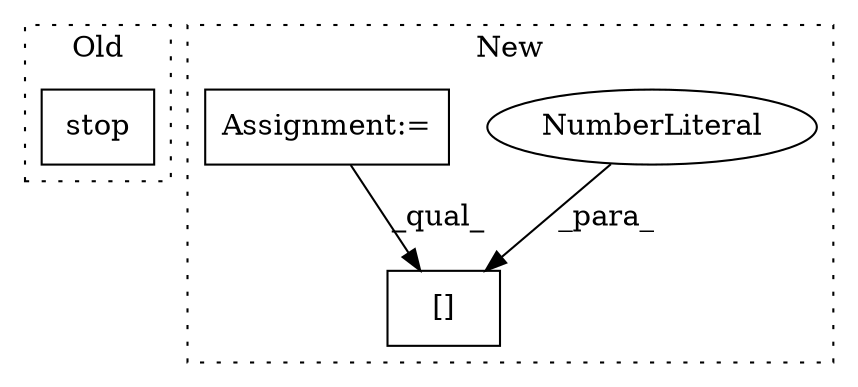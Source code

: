 digraph G {
subgraph cluster0 {
1 [label="stop" a="32" s="2647,2664" l="5,1" shape="box"];
label = "Old";
style="dotted";
}
subgraph cluster1 {
2 [label="[]" a="2" s="2675,2678" l="2,1" shape="box"];
3 [label="NumberLiteral" a="34" s="2677" l="1" shape="ellipse"];
4 [label="Assignment:=" a="7" s="2760" l="21" shape="box"];
label = "New";
style="dotted";
}
3 -> 2 [label="_para_"];
4 -> 2 [label="_qual_"];
}